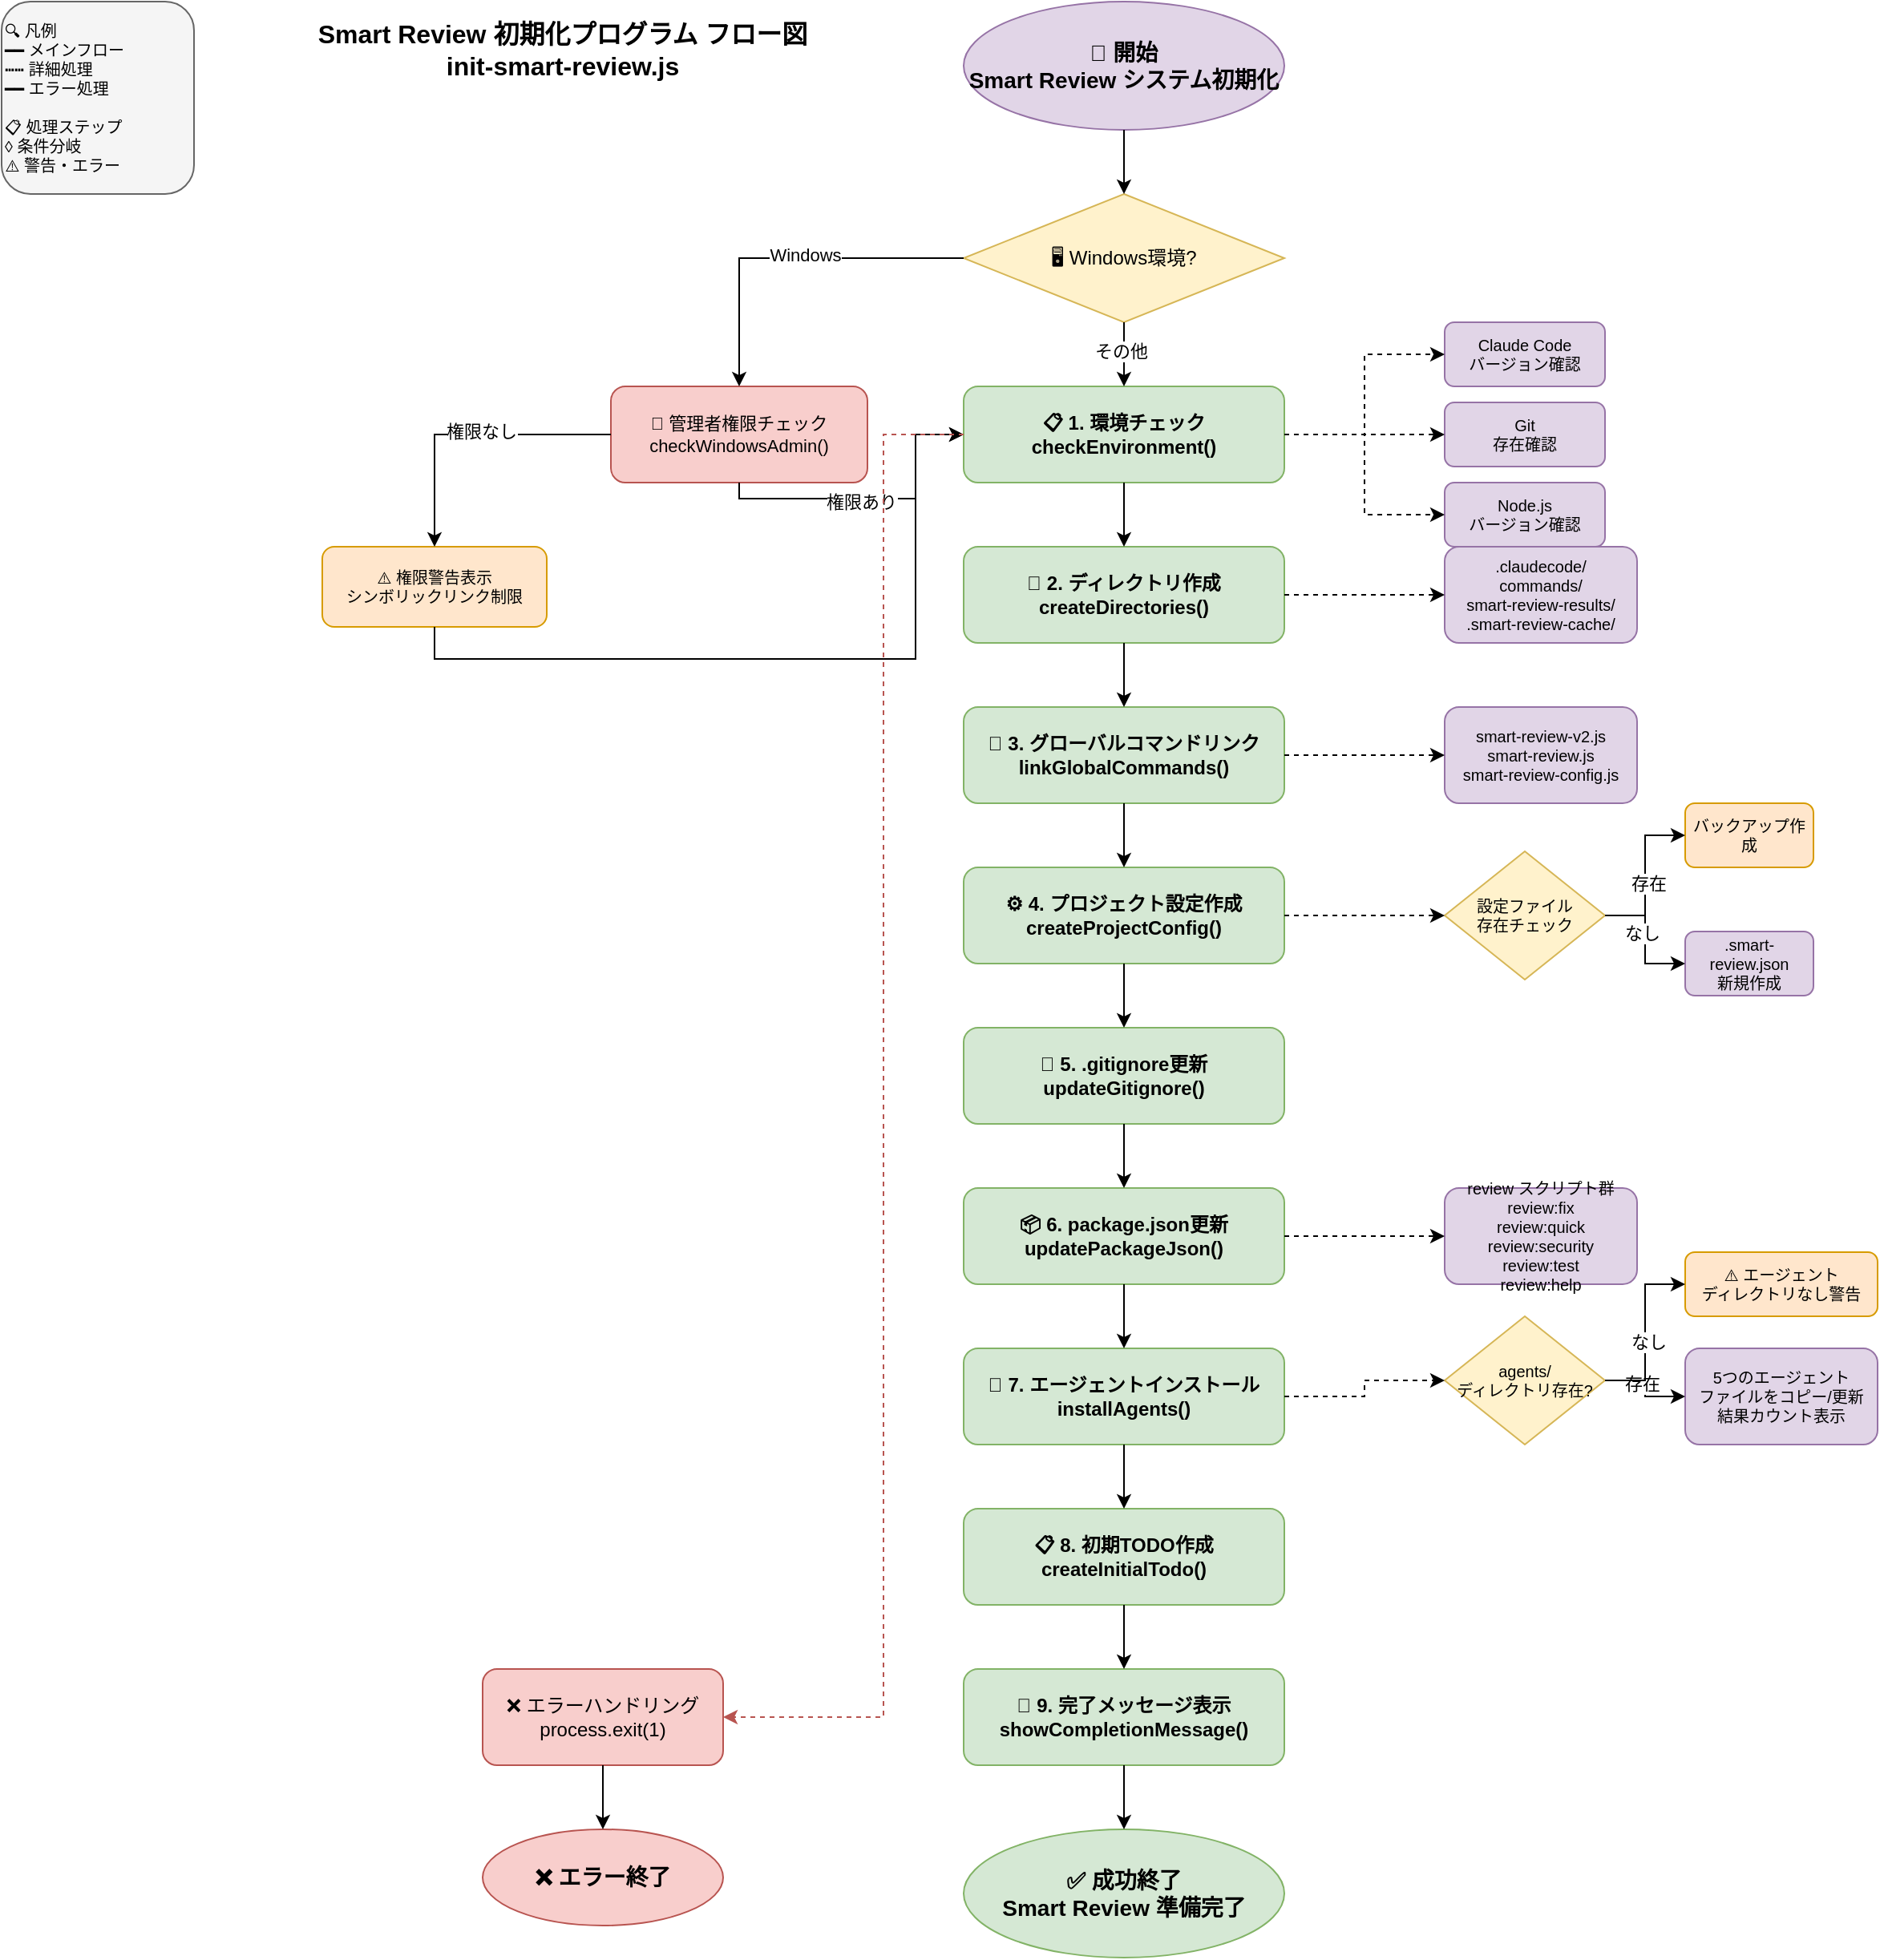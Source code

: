 <mxfile version="24.7.8" type="device">
  <diagram name="init-smart-review-flow" id="init-smart-review-flow">
    <mxGraphModel dx="1422" dy="754" grid="1" gridSize="10" guides="1" tooltips="1" connect="1" arrows="1" fold="1" page="1" pageScale="1" pageWidth="1654" pageHeight="2336" math="0" shadow="0">
      <root>
        <mxCell id="0" />
        <mxCell id="1" parent="0" />
        
        <!-- Start -->
        <mxCell id="start" value="🚀 開始&#xa;Smart Review システム初期化" style="ellipse;whiteSpace=wrap;html=1;fillColor=#e1d5e7;strokeColor=#9673a6;fontSize=14;fontStyle=1;fontColor=#000000" vertex="1" parent="1">
          <mxGeometry x="650" y="40" width="200" height="80" as="geometry" />
        </mxCell>
        
        <!-- Windows Admin Check -->
        <mxCell id="wincheck" value="🖥️ Windows環境?" style="rhombus;whiteSpace=wrap;html=1;fillColor=#fff2cc;strokeColor=#d6b656;fontSize=12;fontColor=#000000" vertex="1" parent="1">
          <mxGeometry x="650" y="160" width="200" height="80" as="geometry" />
        </mxCell>
        
        <mxCell id="admincheck" value="👤 管理者権限チェック&#xa;checkWindowsAdmin()" style="rounded=1;whiteSpace=wrap;html=1;fillColor=#f8cecc;strokeColor=#b85450;fontSize=11;fontColor=#000000" vertex="1" parent="1">
          <mxGeometry x="430" y="280" width="160" height="60" as="geometry" />
        </mxCell>
        
        <mxCell id="adminwarn" value="⚠️ 権限警告表示&#xa;シンボリックリンク制限" style="rounded=1;whiteSpace=wrap;html=1;fillColor=#ffe6cc;strokeColor=#d79b00;fontSize=10;fontColor=#000000" vertex="1" parent="1">
          <mxGeometry x="250" y="380" width="140" height="50" as="geometry" />
        </mxCell>
        
        <!-- Main Process Steps -->
        <mxCell id="step1" value="📋 1. 環境チェック&#xa;checkEnvironment()" style="rounded=1;whiteSpace=wrap;html=1;fillColor=#d5e8d4;strokeColor=#82b366;fontSize=12;fontStyle=1;fontColor=#000000" vertex="1" parent="1">
          <mxGeometry x="650" y="280" width="200" height="60" as="geometry" />
        </mxCell>
        
        <!-- Environment Check Details -->
        <mxCell id="envcheck1" value="Claude Code&#xa;バージョン確認" style="rounded=1;whiteSpace=wrap;html=1;fillColor=#e1d5e7;strokeColor=#9673a6;fontSize=10;fontColor=#000000" vertex="1" parent="1">
          <mxGeometry x="950" y="240" width="100" height="40" as="geometry" />
        </mxCell>
        
        <mxCell id="envcheck2" value="Git&#xa;存在確認" style="rounded=1;whiteSpace=wrap;html=1;fillColor=#e1d5e7;strokeColor=#9673a6;fontSize=10;fontColor=#000000" vertex="1" parent="1">
          <mxGeometry x="950" y="290" width="100" height="40" as="geometry" />
        </mxCell>
        
        <mxCell id="envcheck3" value="Node.js&#xa;バージョン確認" style="rounded=1;whiteSpace=wrap;html=1;fillColor=#e1d5e7;strokeColor=#9673a6;fontSize=10;fontColor=#000000" vertex="1" parent="1">
          <mxGeometry x="950" y="340" width="100" height="40" as="geometry" />
        </mxCell>
        
        <mxCell id="step2" value="📁 2. ディレクトリ作成&#xa;createDirectories()" style="rounded=1;whiteSpace=wrap;html=1;fillColor=#d5e8d4;strokeColor=#82b366;fontSize=12;fontStyle=1;fontColor=#000000" vertex="1" parent="1">
          <mxGeometry x="650" y="380" width="200" height="60" as="geometry" />
        </mxCell>
        
        <!-- Directory Creation Details -->
        <mxCell id="dirs" value=".claudecode/&#xa;commands/&#xa;smart-review-results/&#xa;.smart-review-cache/" style="rounded=1;whiteSpace=wrap;html=1;fillColor=#e1d5e7;strokeColor=#9673a6;fontSize=10;fontColor=#000000" vertex="1" parent="1">
          <mxGeometry x="950" y="380" width="120" height="60" as="geometry" />
        </mxCell>
        
        <mxCell id="step3" value="🔗 3. グローバルコマンドリンク&#xa;linkGlobalCommands()" style="rounded=1;whiteSpace=wrap;html=1;fillColor=#d5e8d4;strokeColor=#82b366;fontSize=12;fontStyle=1;fontColor=#000000" vertex="1" parent="1">
          <mxGeometry x="650" y="480" width="200" height="60" as="geometry" />
        </mxCell>
        
        <!-- Link Commands Details -->
        <mxCell id="linkfiles" value="smart-review-v2.js&#xa;smart-review.js&#xa;smart-review-config.js" style="rounded=1;whiteSpace=wrap;html=1;fillColor=#e1d5e7;strokeColor=#9673a6;fontSize=10;fontColor=#000000" vertex="1" parent="1">
          <mxGeometry x="950" y="480" width="120" height="60" as="geometry" />
        </mxCell>
        
        <mxCell id="step4" value="⚙️ 4. プロジェクト設定作成&#xa;createProjectConfig()" style="rounded=1;whiteSpace=wrap;html=1;fillColor=#d5e8d4;strokeColor=#82b366;fontSize=12;fontStyle=1;fontColor=#000000" vertex="1" parent="1">
          <mxGeometry x="650" y="580" width="200" height="60" as="geometry" />
        </mxCell>
        
        <!-- Config Creation Details -->
        <mxCell id="configcheck" value="設定ファイル&#xa;存在チェック" style="rhombus;whiteSpace=wrap;html=1;fillColor=#fff2cc;strokeColor=#d6b656;fontSize=10;fontColor=#000000" vertex="1" parent="1">
          <mxGeometry x="950" y="570" width="100" height="80" as="geometry" />
        </mxCell>
        
        <mxCell id="configbackup" value="バックアップ作成" style="rounded=1;whiteSpace=wrap;html=1;fillColor=#ffe6cc;strokeColor=#d79b00;fontSize=10;fontColor=#000000" vertex="1" parent="1">
          <mxGeometry x="1100" y="540" width="80" height="40" as="geometry" />
        </mxCell>
        
        <mxCell id="configcreate" value=".smart-review.json&#xa;新規作成" style="rounded=1;whiteSpace=wrap;html=1;fillColor=#e1d5e7;strokeColor=#9673a6;fontSize=10;fontColor=#000000" vertex="1" parent="1">
          <mxGeometry x="1100" y="620" width="80" height="40" as="geometry" />
        </mxCell>
        
        <mxCell id="step5" value="📝 5. .gitignore更新&#xa;updateGitignore()" style="rounded=1;whiteSpace=wrap;html=1;fillColor=#d5e8d4;strokeColor=#82b366;fontSize=12;fontStyle=1;fontColor=#000000" vertex="1" parent="1">
          <mxGeometry x="650" y="680" width="200" height="60" as="geometry" />
        </mxCell>
        
        <mxCell id="step6" value="📦 6. package.json更新&#xa;updatePackageJson()" style="rounded=1;whiteSpace=wrap;html=1;fillColor=#d5e8d4;strokeColor=#82b366;fontSize=12;fontStyle=1;fontColor=#000000" vertex="1" parent="1">
          <mxGeometry x="650" y="780" width="200" height="60" as="geometry" />
        </mxCell>
        
        <!-- Package.json Scripts -->
        <mxCell id="scripts" value="review スクリプト群&#xa;review:fix&#xa;review:quick&#xa;review:security&#xa;review:test&#xa;review:help" style="rounded=1;whiteSpace=wrap;html=1;fillColor=#e1d5e7;strokeColor=#9673a6;fontSize=10;fontColor=#000000" vertex="1" parent="1">
          <mxGeometry x="950" y="780" width="120" height="60" as="geometry" />
        </mxCell>
        
        <mxCell id="step7" value="🤖 7. エージェントインストール&#xa;installAgents()" style="rounded=1;whiteSpace=wrap;html=1;fillColor=#d5e8d4;strokeColor=#82b366;fontSize=12;fontStyle=1;fontColor=#000000" vertex="1" parent="1">
          <mxGeometry x="650" y="880" width="200" height="60" as="geometry" />
        </mxCell>
        
        <!-- Agents Installation Process -->
        <mxCell id="agentscheck" value="agents/&#xa;ディレクトリ存在?" style="rhombus;whiteSpace=wrap;html=1;fillColor=#fff2cc;strokeColor=#d6b656;fontSize=10;fontColor=#000000" vertex="1" parent="1">
          <mxGeometry x="950" y="860" width="100" height="80" as="geometry" />
        </mxCell>
        
        <mxCell id="agentsinstall" value="5つのエージェント&#xa;ファイルをコピー/更新&#xa;結果カウント表示" style="rounded=1;whiteSpace=wrap;html=1;fillColor=#e1d5e7;strokeColor=#9673a6;fontSize=10;fontColor=#000000" vertex="1" parent="1">
          <mxGeometry x="1100" y="880" width="120" height="60" as="geometry" />
        </mxCell>
        
        <mxCell id="agentswarn" value="⚠️ エージェント&#xa;ディレクトリなし警告" style="rounded=1;whiteSpace=wrap;html=1;fillColor=#ffe6cc;strokeColor=#d79b00;fontSize=10;fontColor=#000000" vertex="1" parent="1">
          <mxGeometry x="1100" y="820" width="120" height="40" as="geometry" />
        </mxCell>
        
        <mxCell id="step8" value="📋 8. 初期TODO作成&#xa;createInitialTodo()" style="rounded=1;whiteSpace=wrap;html=1;fillColor=#d5e8d4;strokeColor=#82b366;fontSize=12;fontStyle=1;fontColor=#000000" vertex="1" parent="1">
          <mxGeometry x="650" y="980" width="200" height="60" as="geometry" />
        </mxCell>
        
        <mxCell id="step9" value="🎉 9. 完了メッセージ表示&#xa;showCompletionMessage()" style="rounded=1;whiteSpace=wrap;html=1;fillColor=#d5e8d4;strokeColor=#82b366;fontSize=12;fontStyle=1;fontColor=#000000" vertex="1" parent="1">
          <mxGeometry x="650" y="1080" width="200" height="60" as="geometry" />
        </mxCell>
        
        <!-- Success End -->
        <mxCell id="success" value="✅ 成功終了&#xa;Smart Review 準備完了" style="ellipse;whiteSpace=wrap;html=1;fillColor=#d5e8d4;strokeColor=#82b366;fontSize=14;fontStyle=1;fontColor=#000000" vertex="1" parent="1">
          <mxGeometry x="650" y="1180" width="200" height="80" as="geometry" />
        </mxCell>
        
        <!-- Error Handling -->
        <mxCell id="errorhandling" value="❌ エラーハンドリング&#xa;process.exit(1)" style="rounded=1;whiteSpace=wrap;html=1;fillColor=#f8cecc;strokeColor=#b85450;fontSize=12;fontColor=#000000" vertex="1" parent="1">
          <mxGeometry x="350" y="1080" width="150" height="60" as="geometry" />
        </mxCell>
        
        <!-- Error End -->
        <mxCell id="error" value="❌ エラー終了" style="ellipse;whiteSpace=wrap;html=1;fillColor=#f8cecc;strokeColor=#b85450;fontSize=14;fontStyle=1;fontColor=#000000" vertex="1" parent="1">
          <mxGeometry x="350" y="1180" width="150" height="60" as="geometry" />
        </mxCell>
        
        <!-- Main Flow Arrows -->
        <mxCell id="arrow1" style="edgeStyle=orthogonalEdgeStyle;rounded=0;orthogonalLoop=1;jettySize=auto;html=1;entryX=0.5;entryY=0;entryDx=0;entryDy=0;" edge="1" parent="1" source="start" target="wincheck">
          <mxGeometry relative="1" as="geometry" />
        </mxCell>
        
        <mxCell id="arrow2" style="edgeStyle=orthogonalEdgeStyle;rounded=0;orthogonalLoop=1;jettySize=auto;html=1;entryX=0.5;entryY=0;entryDx=0;entryDy=0;" edge="1" parent="1" source="wincheck" target="admincheck">
          <mxGeometry relative="1" as="geometry" />
        </mxCell>
        <mxCell id="arrow2label" value="Windows" style="edgeLabel;html=1;align=center;verticalAlign=middle;resizable=0;points=[];fontColor=#000000;" vertex="1" connectable="0" parent="arrow2">
          <mxGeometry x="-0.1" y="-2" relative="1" as="geometry">
            <mxPoint as="offset" />
          </mxGeometry>
        </mxCell>
        
        <mxCell id="arrow3" style="edgeStyle=orthogonalEdgeStyle;rounded=0;orthogonalLoop=1;jettySize=auto;html=1;entryX=0.5;entryY=0;entryDx=0;entryDy=0;" edge="1" parent="1" source="wincheck" target="step1">
          <mxGeometry relative="1" as="geometry" />
        </mxCell>
        <mxCell id="arrow3label" value="その他" style="edgeLabel;html=1;align=center;verticalAlign=middle;resizable=0;points=[];fontColor=#000000;" vertex="1" connectable="0" parent="arrow3">
          <mxGeometry x="-0.1" y="-2" relative="1" as="geometry">
            <mxPoint as="offset" />
          </mxGeometry>
        </mxCell>
        
        <mxCell id="arrow4" style="edgeStyle=orthogonalEdgeStyle;rounded=0;orthogonalLoop=1;jettySize=auto;html=1;entryX=0.5;entryY=0;entryDx=0;entryDy=0;" edge="1" parent="1" source="admincheck" target="adminwarn">
          <mxGeometry relative="1" as="geometry" />
        </mxCell>
        <mxCell id="arrow4label" value="権限なし" style="edgeLabel;html=1;align=center;verticalAlign=middle;resizable=0;points=[];fontColor=#000000;" vertex="1" connectable="0" parent="arrow4">
          <mxGeometry x="-0.1" y="-2" relative="1" as="geometry">
            <mxPoint as="offset" />
          </mxGeometry>
        </mxCell>
        
        <mxCell id="arrow5" style="edgeStyle=orthogonalEdgeStyle;rounded=0;orthogonalLoop=1;jettySize=auto;html=1;entryX=0;entryY=0.5;entryDx=0;entryDy=0;" edge="1" parent="1" source="admincheck" target="step1">
          <mxGeometry relative="1" as="geometry">
            <Array as="points">
              <mxPoint x="510" y="350" />
              <mxPoint x="620" y="350" />
              <mxPoint x="620" y="310" />
            </Array>
          </mxGeometry>
        </mxCell>
        <mxCell id="arrow5label" value="権限あり" style="edgeLabel;html=1;align=center;verticalAlign=middle;resizable=0;points=[];fontColor=#000000;" vertex="1" connectable="0" parent="arrow5">
          <mxGeometry x="-0.1" y="-2" relative="1" as="geometry">
            <mxPoint as="offset" />
          </mxGeometry>
        </mxCell>
        
        <mxCell id="arrow6" style="edgeStyle=orthogonalEdgeStyle;rounded=0;orthogonalLoop=1;jettySize=auto;html=1;entryX=0;entryY=0.5;entryDx=0;entryDy=0;" edge="1" parent="1" source="adminwarn" target="step1">
          <mxGeometry relative="1" as="geometry">
            <Array as="points">
              <mxPoint x="320" y="450" />
              <mxPoint x="620" y="450" />
              <mxPoint x="620" y="310" />
            </Array>
          </mxGeometry>
        </mxCell>
        
        <!-- Main Steps Flow -->
        <mxCell id="arrow7" style="edgeStyle=orthogonalEdgeStyle;rounded=0;orthogonalLoop=1;jettySize=auto;html=1;entryX=0.5;entryY=0;entryDx=0;entryDy=0;" edge="1" parent="1" source="step1" target="step2">
          <mxGeometry relative="1" as="geometry" />
        </mxCell>
        
        <mxCell id="arrow8" style="edgeStyle=orthogonalEdgeStyle;rounded=0;orthogonalLoop=1;jettySize=auto;html=1;entryX=0.5;entryY=0;entryDx=0;entryDy=0;" edge="1" parent="1" source="step2" target="step3">
          <mxGeometry relative="1" as="geometry" />
        </mxCell>
        
        <mxCell id="arrow9" style="edgeStyle=orthogonalEdgeStyle;rounded=0;orthogonalLoop=1;jettySize=auto;html=1;entryX=0.5;entryY=0;entryDx=0;entryDy=0;" edge="1" parent="1" source="step3" target="step4">
          <mxGeometry relative="1" as="geometry" />
        </mxCell>
        
        <mxCell id="arrow10" style="edgeStyle=orthogonalEdgeStyle;rounded=0;orthogonalLoop=1;jettySize=auto;html=1;entryX=0.5;entryY=0;entryDx=0;entryDy=0;" edge="1" parent="1" source="step4" target="step5">
          <mxGeometry relative="1" as="geometry" />
        </mxCell>
        
        <mxCell id="arrow11" style="edgeStyle=orthogonalEdgeStyle;rounded=0;orthogonalLoop=1;jettySize=auto;html=1;entryX=0.5;entryY=0;entryDx=0;entryDy=0;" edge="1" parent="1" source="step5" target="step6">
          <mxGeometry relative="1" as="geometry" />
        </mxCell>
        
        <mxCell id="arrow12" style="edgeStyle=orthogonalEdgeStyle;rounded=0;orthogonalLoop=1;jettySize=auto;html=1;entryX=0.5;entryY=0;entryDx=0;entryDy=0;" edge="1" parent="1" source="step6" target="step7">
          <mxGeometry relative="1" as="geometry" />
        </mxCell>
        
        <mxCell id="arrow13" style="edgeStyle=orthogonalEdgeStyle;rounded=0;orthogonalLoop=1;jettySize=auto;html=1;entryX=0.5;entryY=0;entryDx=0;entryDy=0;" edge="1" parent="1" source="step7" target="step8">
          <mxGeometry relative="1" as="geometry" />
        </mxCell>
        
        <mxCell id="arrow14" style="edgeStyle=orthogonalEdgeStyle;rounded=0;orthogonalLoop=1;jettySize=auto;html=1;entryX=0.5;entryY=0;entryDx=0;entryDy=0;" edge="1" parent="1" source="step8" target="step9">
          <mxGeometry relative="1" as="geometry" />
        </mxCell>
        
        <mxCell id="arrow15" style="edgeStyle=orthogonalEdgeStyle;rounded=0;orthogonalLoop=1;jettySize=auto;html=1;entryX=0.5;entryY=0;entryDx=0;entryDy=0;" edge="1" parent="1" source="step9" target="success">
          <mxGeometry relative="1" as="geometry" />
        </mxCell>
        
        <!-- Detail Arrows -->
        <mxCell id="arrowenv1" style="edgeStyle=orthogonalEdgeStyle;rounded=0;orthogonalLoop=1;jettySize=auto;html=1;entryX=0;entryY=0.5;entryDx=0;entryDy=0;dashed=1;" edge="1" parent="1" source="step1" target="envcheck1">
          <mxGeometry relative="1" as="geometry" />
        </mxCell>
        
        <mxCell id="arrowenv2" style="edgeStyle=orthogonalEdgeStyle;rounded=0;orthogonalLoop=1;jettySize=auto;html=1;entryX=0;entryY=0.5;entryDx=0;entryDy=0;dashed=1;" edge="1" parent="1" source="step1" target="envcheck2">
          <mxGeometry relative="1" as="geometry" />
        </mxCell>
        
        <mxCell id="arrowenv3" style="edgeStyle=orthogonalEdgeStyle;rounded=0;orthogonalLoop=1;jettySize=auto;html=1;entryX=0;entryY=0.5;entryDx=0;entryDy=0;dashed=1;" edge="1" parent="1" source="step1" target="envcheck3">
          <mxGeometry relative="1" as="geometry" />
        </mxCell>
        
        <mxCell id="arrowdir" style="edgeStyle=orthogonalEdgeStyle;rounded=0;orthogonalLoop=1;jettySize=auto;html=1;entryX=0;entryY=0.5;entryDx=0;entryDy=0;dashed=1;" edge="1" parent="1" source="step2" target="dirs">
          <mxGeometry relative="1" as="geometry" />
        </mxCell>
        
        <mxCell id="arrowlink" style="edgeStyle=orthogonalEdgeStyle;rounded=0;orthogonalLoop=1;jettySize=auto;html=1;entryX=0;entryY=0.5;entryDx=0;entryDy=0;dashed=1;" edge="1" parent="1" source="step3" target="linkfiles">
          <mxGeometry relative="1" as="geometry" />
        </mxCell>
        
        <mxCell id="arrowconfig1" style="edgeStyle=orthogonalEdgeStyle;rounded=0;orthogonalLoop=1;jettySize=auto;html=1;entryX=0;entryY=0.5;entryDx=0;entryDy=0;dashed=1;" edge="1" parent="1" source="step4" target="configcheck">
          <mxGeometry relative="1" as="geometry" />
        </mxCell>
        
        <mxCell id="arrowconfig2" style="edgeStyle=orthogonalEdgeStyle;rounded=0;orthogonalLoop=1;jettySize=auto;html=1;entryX=0;entryY=0.5;entryDx=0;entryDy=0;" edge="1" parent="1" source="configcheck" target="configbackup">
          <mxGeometry relative="1" as="geometry" />
        </mxCell>
        <mxCell id="arrowconfig2label" value="存在" style="edgeLabel;html=1;align=center;verticalAlign=middle;resizable=0;points=[];fontColor=#000000;" vertex="1" connectable="0" parent="arrowconfig2">
          <mxGeometry x="-0.1" y="-2" relative="1" as="geometry">
            <mxPoint as="offset" />
          </mxGeometry>
        </mxCell>
        
        <mxCell id="arrowconfig3" style="edgeStyle=orthogonalEdgeStyle;rounded=0;orthogonalLoop=1;jettySize=auto;html=1;entryX=0;entryY=0.5;entryDx=0;entryDy=0;" edge="1" parent="1" source="configcheck" target="configcreate">
          <mxGeometry relative="1" as="geometry" />
        </mxCell>
        <mxCell id="arrowconfig3label" value="なし" style="edgeLabel;html=1;align=center;verticalAlign=middle;resizable=0;points=[];fontColor=#000000;" vertex="1" connectable="0" parent="arrowconfig3">
          <mxGeometry x="-0.1" y="-2" relative="1" as="geometry">
            <mxPoint as="offset" />
          </mxGeometry>
        </mxCell>
        
        <mxCell id="arrowscripts" style="edgeStyle=orthogonalEdgeStyle;rounded=0;orthogonalLoop=1;jettySize=auto;html=1;entryX=0;entryY=0.5;entryDx=0;entryDy=0;dashed=1;" edge="1" parent="1" source="step6" target="scripts">
          <mxGeometry relative="1" as="geometry" />
        </mxCell>
        
        <mxCell id="arrowagents1" style="edgeStyle=orthogonalEdgeStyle;rounded=0;orthogonalLoop=1;jettySize=auto;html=1;entryX=0;entryY=0.5;entryDx=0;entryDy=0;dashed=1;" edge="1" parent="1" source="step7" target="agentscheck">
          <mxGeometry relative="1" as="geometry" />
        </mxCell>
        
        <mxCell id="arrowagents2" style="edgeStyle=orthogonalEdgeStyle;rounded=0;orthogonalLoop=1;jettySize=auto;html=1;entryX=0;entryY=0.5;entryDx=0;entryDy=0;" edge="1" parent="1" source="agentscheck" target="agentsinstall">
          <mxGeometry relative="1" as="geometry" />
        </mxCell>
        <mxCell id="arrowagents2label" value="存在" style="edgeLabel;html=1;align=center;verticalAlign=middle;resizable=0;points=[];fontColor=#000000;" vertex="1" connectable="0" parent="arrowagents2">
          <mxGeometry x="-0.1" y="-2" relative="1" as="geometry">
            <mxPoint as="offset" />
          </mxGeometry>
        </mxCell>
        
        <mxCell id="arrowagents3" style="edgeStyle=orthogonalEdgeStyle;rounded=0;orthogonalLoop=1;jettySize=auto;html=1;entryX=0;entryY=0.5;entryDx=0;entryDy=0;" edge="1" parent="1" source="agentscheck" target="agentswarn">
          <mxGeometry relative="1" as="geometry" />
        </mxCell>
        <mxCell id="arrowagents3label" value="なし" style="edgeLabel;html=1;align=center;verticalAlign=middle;resizable=0;points=[];fontColor=#000000;" vertex="1" connectable="0" parent="arrowagents3">
          <mxGeometry x="-0.1" y="-2" relative="1" as="geometry">
            <mxPoint as="offset" />
          </mxGeometry>
        </mxCell>
        
        <!-- Error Flow -->
        <mxCell id="arrowerror1" style="edgeStyle=orthogonalEdgeStyle;rounded=0;orthogonalLoop=1;jettySize=auto;html=1;entryX=1;entryY=0.5;entryDx=0;entryDy=0;strokeColor=#b85450;dashed=1;" edge="1" parent="1" source="step1" target="errorhandling">
          <mxGeometry relative="1" as="geometry">
            <Array as="points">
              <mxPoint x="600" y="310" />
              <mxPoint x="600" y="1110" />
            </Array>
          </mxGeometry>
        </mxCell>
        
        <mxCell id="arrowerror2" style="edgeStyle=orthogonalEdgeStyle;rounded=0;orthogonalLoop=1;jettySize=auto;html=1;entryX=0.5;entryY=0;entryDx=0;entryDy=0;" edge="1" parent="1" source="errorhandling" target="error">
          <mxGeometry relative="1" as="geometry" />
        </mxCell>
        
        <!-- Legend -->
        <mxCell id="legend" value="🔍 凡例&#xa;━━ メインフロー&#xa;┅┅ 詳細処理&#xa;━━ エラー処理&#xa;&#xa;📋 処理ステップ&#xa;◊ 条件分岐&#xa;⚠️ 警告・エラー" style="rounded=1;whiteSpace=wrap;html=1;fillColor=#f5f5f5;strokeColor=#666666;fontSize=10;align=left;fontColor=#000000;" vertex="1" parent="1">
          <mxGeometry x="50" y="40" width="120" height="120" as="geometry" />
        </mxCell>
        
        <!-- Title -->
        <mxCell id="title" value="Smart Review 初期化プログラム フロー図&#xa;init-smart-review.js" style="text;html=1;align=center;verticalAlign=middle;whiteSpace=wrap;fontSize=16;fontStyle=1;fontColor=#000000;" vertex="1" parent="1">
          <mxGeometry x="200" y="50" width="400" height="40" as="geometry" />
        </mxCell>
        
      </root>
    </mxGraphModel>
  </diagram>
</mxfile>
